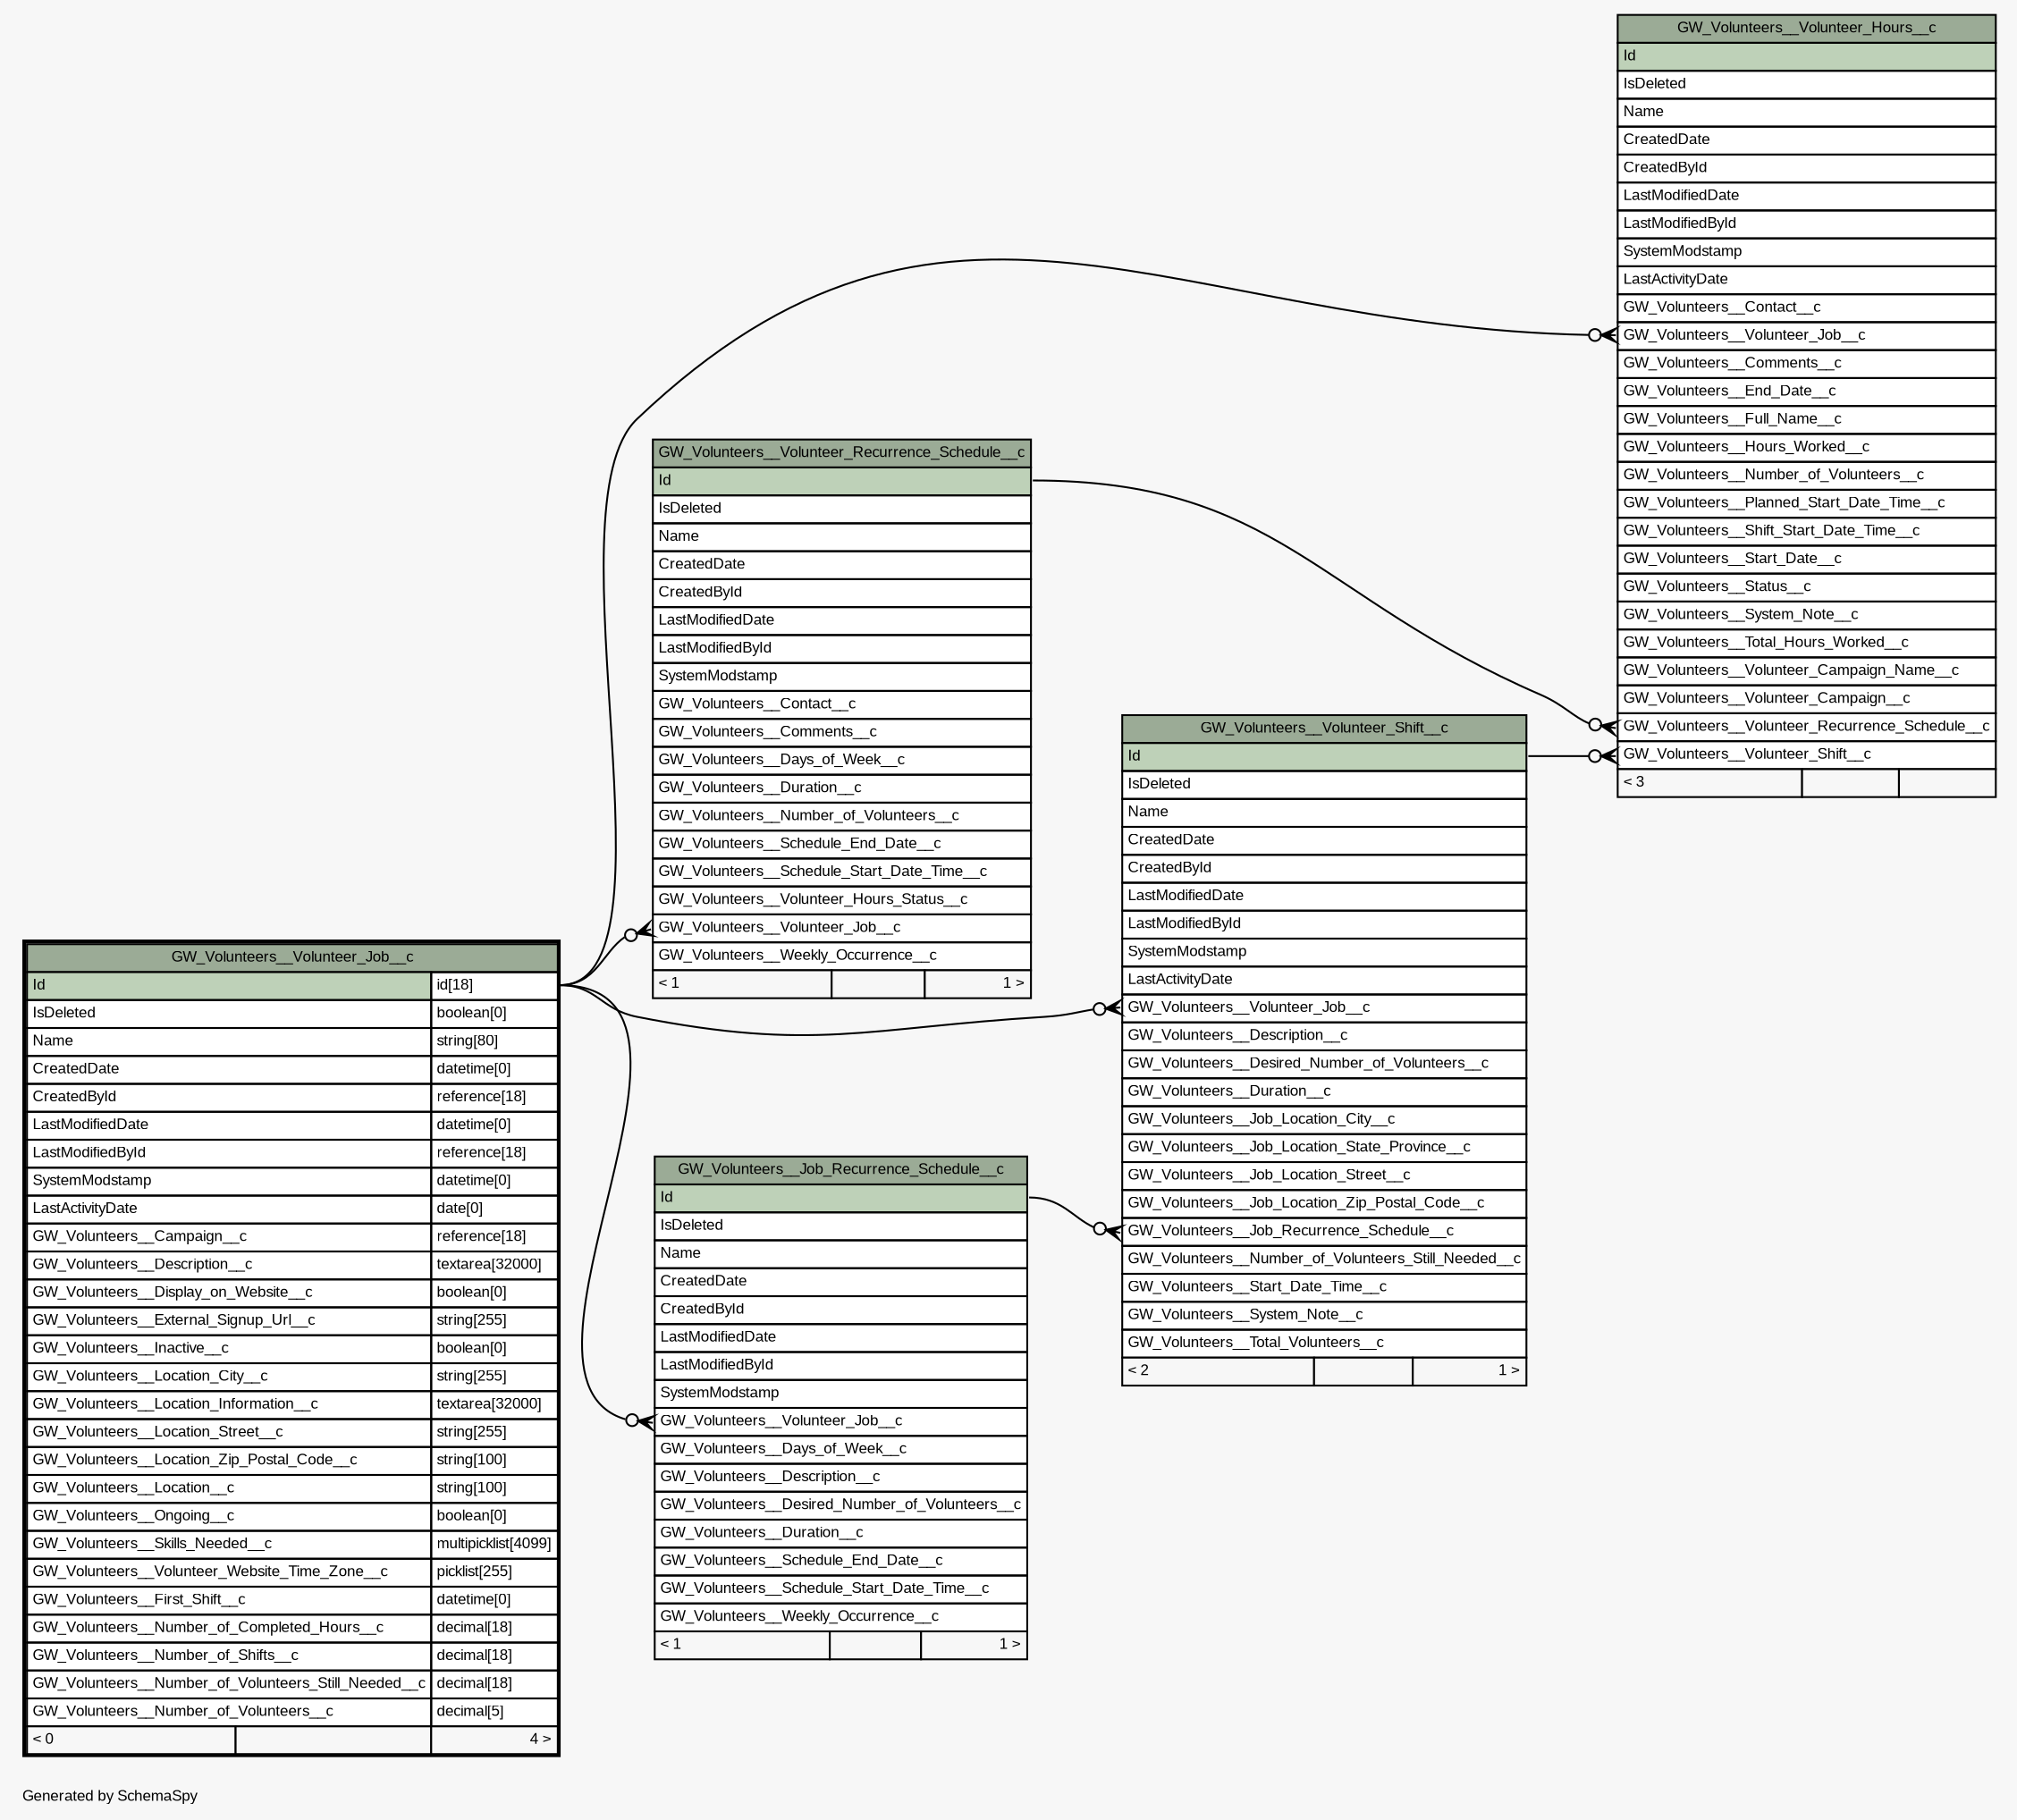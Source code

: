 // dot 2.40.1 on Mac OS X 10.12.6
// SchemaSpy rev 590
digraph "oneDegreeRelationshipsDiagram" {
  graph [
    rankdir="RL"
    bgcolor="#f7f7f7"
    label="\nGenerated by SchemaSpy"
    labeljust="l"
    nodesep="0.18"
    ranksep="0.46"
    fontname="Arial"
    fontsize="8"
  ];
  node [
    fontname="Arial"
    fontsize="8"
    shape="plaintext"
  ];
  edge [
    arrowsize="0.8"
  ];
  "GW_Volunteers__Job_Recurrence_Schedule__c":"GW_Volunteers__Volunteer_Job__c":w -> "GW_Volunteers__Volunteer_Job__c":"Id.type":e [arrowhead=none dir=back arrowtail=crowodot];
  "GW_Volunteers__Volunteer_Hours__c":"GW_Volunteers__Volunteer_Job__c":w -> "GW_Volunteers__Volunteer_Job__c":"Id.type":e [arrowhead=none dir=back arrowtail=crowodot];
  "GW_Volunteers__Volunteer_Hours__c":"GW_Volunteers__Volunteer_Recurrence_Schedule__c":w -> "GW_Volunteers__Volunteer_Recurrence_Schedule__c":"Id":e [arrowhead=none dir=back arrowtail=crowodot];
  "GW_Volunteers__Volunteer_Hours__c":"GW_Volunteers__Volunteer_Shift__c":w -> "GW_Volunteers__Volunteer_Shift__c":"Id":e [arrowhead=none dir=back arrowtail=crowodot];
  "GW_Volunteers__Volunteer_Recurrence_Schedule__c":"GW_Volunteers__Volunteer_Job__c":w -> "GW_Volunteers__Volunteer_Job__c":"Id.type":e [arrowhead=none dir=back arrowtail=crowodot];
  "GW_Volunteers__Volunteer_Shift__c":"GW_Volunteers__Job_Recurrence_Schedule__c":w -> "GW_Volunteers__Job_Recurrence_Schedule__c":"Id":e [arrowhead=none dir=back arrowtail=crowodot];
  "GW_Volunteers__Volunteer_Shift__c":"GW_Volunteers__Volunteer_Job__c":w -> "GW_Volunteers__Volunteer_Job__c":"Id.type":e [arrowhead=none dir=back arrowtail=crowodot];
  "GW_Volunteers__Job_Recurrence_Schedule__c" [
    label=<
    <TABLE BORDER="0" CELLBORDER="1" CELLSPACING="0" BGCOLOR="#ffffff">
      <TR><TD COLSPAN="3" BGCOLOR="#9bab96" ALIGN="CENTER">GW_Volunteers__Job_Recurrence_Schedule__c</TD></TR>
      <TR><TD PORT="Id" COLSPAN="3" BGCOLOR="#bed1b8" ALIGN="LEFT">Id</TD></TR>
      <TR><TD PORT="IsDeleted" COLSPAN="3" ALIGN="LEFT">IsDeleted</TD></TR>
      <TR><TD PORT="Name" COLSPAN="3" ALIGN="LEFT">Name</TD></TR>
      <TR><TD PORT="CreatedDate" COLSPAN="3" ALIGN="LEFT">CreatedDate</TD></TR>
      <TR><TD PORT="CreatedById" COLSPAN="3" ALIGN="LEFT">CreatedById</TD></TR>
      <TR><TD PORT="LastModifiedDate" COLSPAN="3" ALIGN="LEFT">LastModifiedDate</TD></TR>
      <TR><TD PORT="LastModifiedById" COLSPAN="3" ALIGN="LEFT">LastModifiedById</TD></TR>
      <TR><TD PORT="SystemModstamp" COLSPAN="3" ALIGN="LEFT">SystemModstamp</TD></TR>
      <TR><TD PORT="GW_Volunteers__Volunteer_Job__c" COLSPAN="3" ALIGN="LEFT">GW_Volunteers__Volunteer_Job__c</TD></TR>
      <TR><TD PORT="GW_Volunteers__Days_of_Week__c" COLSPAN="3" ALIGN="LEFT">GW_Volunteers__Days_of_Week__c</TD></TR>
      <TR><TD PORT="GW_Volunteers__Description__c" COLSPAN="3" ALIGN="LEFT">GW_Volunteers__Description__c</TD></TR>
      <TR><TD PORT="GW_Volunteers__Desired_Number_of_Volunteers__c" COLSPAN="3" ALIGN="LEFT">GW_Volunteers__Desired_Number_of_Volunteers__c</TD></TR>
      <TR><TD PORT="GW_Volunteers__Duration__c" COLSPAN="3" ALIGN="LEFT">GW_Volunteers__Duration__c</TD></TR>
      <TR><TD PORT="GW_Volunteers__Schedule_End_Date__c" COLSPAN="3" ALIGN="LEFT">GW_Volunteers__Schedule_End_Date__c</TD></TR>
      <TR><TD PORT="GW_Volunteers__Schedule_Start_Date_Time__c" COLSPAN="3" ALIGN="LEFT">GW_Volunteers__Schedule_Start_Date_Time__c</TD></TR>
      <TR><TD PORT="GW_Volunteers__Weekly_Occurrence__c" COLSPAN="3" ALIGN="LEFT">GW_Volunteers__Weekly_Occurrence__c</TD></TR>
      <TR><TD ALIGN="LEFT" BGCOLOR="#f7f7f7">&lt; 1</TD><TD ALIGN="RIGHT" BGCOLOR="#f7f7f7">  </TD><TD ALIGN="RIGHT" BGCOLOR="#f7f7f7">1 &gt;</TD></TR>
    </TABLE>>
    URL="GW_Volunteers__Job_Recurrence_Schedule__c.html"
    tooltip="GW_Volunteers__Job_Recurrence_Schedule__c"
  ];
  "GW_Volunteers__Volunteer_Hours__c" [
    label=<
    <TABLE BORDER="0" CELLBORDER="1" CELLSPACING="0" BGCOLOR="#ffffff">
      <TR><TD COLSPAN="3" BGCOLOR="#9bab96" ALIGN="CENTER">GW_Volunteers__Volunteer_Hours__c</TD></TR>
      <TR><TD PORT="Id" COLSPAN="3" BGCOLOR="#bed1b8" ALIGN="LEFT">Id</TD></TR>
      <TR><TD PORT="IsDeleted" COLSPAN="3" ALIGN="LEFT">IsDeleted</TD></TR>
      <TR><TD PORT="Name" COLSPAN="3" ALIGN="LEFT">Name</TD></TR>
      <TR><TD PORT="CreatedDate" COLSPAN="3" ALIGN="LEFT">CreatedDate</TD></TR>
      <TR><TD PORT="CreatedById" COLSPAN="3" ALIGN="LEFT">CreatedById</TD></TR>
      <TR><TD PORT="LastModifiedDate" COLSPAN="3" ALIGN="LEFT">LastModifiedDate</TD></TR>
      <TR><TD PORT="LastModifiedById" COLSPAN="3" ALIGN="LEFT">LastModifiedById</TD></TR>
      <TR><TD PORT="SystemModstamp" COLSPAN="3" ALIGN="LEFT">SystemModstamp</TD></TR>
      <TR><TD PORT="LastActivityDate" COLSPAN="3" ALIGN="LEFT">LastActivityDate</TD></TR>
      <TR><TD PORT="GW_Volunteers__Contact__c" COLSPAN="3" ALIGN="LEFT">GW_Volunteers__Contact__c</TD></TR>
      <TR><TD PORT="GW_Volunteers__Volunteer_Job__c" COLSPAN="3" ALIGN="LEFT">GW_Volunteers__Volunteer_Job__c</TD></TR>
      <TR><TD PORT="GW_Volunteers__Comments__c" COLSPAN="3" ALIGN="LEFT">GW_Volunteers__Comments__c</TD></TR>
      <TR><TD PORT="GW_Volunteers__End_Date__c" COLSPAN="3" ALIGN="LEFT">GW_Volunteers__End_Date__c</TD></TR>
      <TR><TD PORT="GW_Volunteers__Full_Name__c" COLSPAN="3" ALIGN="LEFT">GW_Volunteers__Full_Name__c</TD></TR>
      <TR><TD PORT="GW_Volunteers__Hours_Worked__c" COLSPAN="3" ALIGN="LEFT">GW_Volunteers__Hours_Worked__c</TD></TR>
      <TR><TD PORT="GW_Volunteers__Number_of_Volunteers__c" COLSPAN="3" ALIGN="LEFT">GW_Volunteers__Number_of_Volunteers__c</TD></TR>
      <TR><TD PORT="GW_Volunteers__Planned_Start_Date_Time__c" COLSPAN="3" ALIGN="LEFT">GW_Volunteers__Planned_Start_Date_Time__c</TD></TR>
      <TR><TD PORT="GW_Volunteers__Shift_Start_Date_Time__c" COLSPAN="3" ALIGN="LEFT">GW_Volunteers__Shift_Start_Date_Time__c</TD></TR>
      <TR><TD PORT="GW_Volunteers__Start_Date__c" COLSPAN="3" ALIGN="LEFT">GW_Volunteers__Start_Date__c</TD></TR>
      <TR><TD PORT="GW_Volunteers__Status__c" COLSPAN="3" ALIGN="LEFT">GW_Volunteers__Status__c</TD></TR>
      <TR><TD PORT="GW_Volunteers__System_Note__c" COLSPAN="3" ALIGN="LEFT">GW_Volunteers__System_Note__c</TD></TR>
      <TR><TD PORT="GW_Volunteers__Total_Hours_Worked__c" COLSPAN="3" ALIGN="LEFT">GW_Volunteers__Total_Hours_Worked__c</TD></TR>
      <TR><TD PORT="GW_Volunteers__Volunteer_Campaign_Name__c" COLSPAN="3" ALIGN="LEFT">GW_Volunteers__Volunteer_Campaign_Name__c</TD></TR>
      <TR><TD PORT="GW_Volunteers__Volunteer_Campaign__c" COLSPAN="3" ALIGN="LEFT">GW_Volunteers__Volunteer_Campaign__c</TD></TR>
      <TR><TD PORT="GW_Volunteers__Volunteer_Recurrence_Schedule__c" COLSPAN="3" ALIGN="LEFT">GW_Volunteers__Volunteer_Recurrence_Schedule__c</TD></TR>
      <TR><TD PORT="GW_Volunteers__Volunteer_Shift__c" COLSPAN="3" ALIGN="LEFT">GW_Volunteers__Volunteer_Shift__c</TD></TR>
      <TR><TD ALIGN="LEFT" BGCOLOR="#f7f7f7">&lt; 3</TD><TD ALIGN="RIGHT" BGCOLOR="#f7f7f7">  </TD><TD ALIGN="RIGHT" BGCOLOR="#f7f7f7">  </TD></TR>
    </TABLE>>
    URL="GW_Volunteers__Volunteer_Hours__c.html"
    tooltip="GW_Volunteers__Volunteer_Hours__c"
  ];
  "GW_Volunteers__Volunteer_Job__c" [
    label=<
    <TABLE BORDER="2" CELLBORDER="1" CELLSPACING="0" BGCOLOR="#ffffff">
      <TR><TD COLSPAN="3" BGCOLOR="#9bab96" ALIGN="CENTER">GW_Volunteers__Volunteer_Job__c</TD></TR>
      <TR><TD PORT="Id" COLSPAN="2" BGCOLOR="#bed1b8" ALIGN="LEFT">Id</TD><TD PORT="Id.type" ALIGN="LEFT">id[18]</TD></TR>
      <TR><TD PORT="IsDeleted" COLSPAN="2" ALIGN="LEFT">IsDeleted</TD><TD PORT="IsDeleted.type" ALIGN="LEFT">boolean[0]</TD></TR>
      <TR><TD PORT="Name" COLSPAN="2" ALIGN="LEFT">Name</TD><TD PORT="Name.type" ALIGN="LEFT">string[80]</TD></TR>
      <TR><TD PORT="CreatedDate" COLSPAN="2" ALIGN="LEFT">CreatedDate</TD><TD PORT="CreatedDate.type" ALIGN="LEFT">datetime[0]</TD></TR>
      <TR><TD PORT="CreatedById" COLSPAN="2" ALIGN="LEFT">CreatedById</TD><TD PORT="CreatedById.type" ALIGN="LEFT">reference[18]</TD></TR>
      <TR><TD PORT="LastModifiedDate" COLSPAN="2" ALIGN="LEFT">LastModifiedDate</TD><TD PORT="LastModifiedDate.type" ALIGN="LEFT">datetime[0]</TD></TR>
      <TR><TD PORT="LastModifiedById" COLSPAN="2" ALIGN="LEFT">LastModifiedById</TD><TD PORT="LastModifiedById.type" ALIGN="LEFT">reference[18]</TD></TR>
      <TR><TD PORT="SystemModstamp" COLSPAN="2" ALIGN="LEFT">SystemModstamp</TD><TD PORT="SystemModstamp.type" ALIGN="LEFT">datetime[0]</TD></TR>
      <TR><TD PORT="LastActivityDate" COLSPAN="2" ALIGN="LEFT">LastActivityDate</TD><TD PORT="LastActivityDate.type" ALIGN="LEFT">date[0]</TD></TR>
      <TR><TD PORT="GW_Volunteers__Campaign__c" COLSPAN="2" ALIGN="LEFT">GW_Volunteers__Campaign__c</TD><TD PORT="GW_Volunteers__Campaign__c.type" ALIGN="LEFT">reference[18]</TD></TR>
      <TR><TD PORT="GW_Volunteers__Description__c" COLSPAN="2" ALIGN="LEFT">GW_Volunteers__Description__c</TD><TD PORT="GW_Volunteers__Description__c.type" ALIGN="LEFT">textarea[32000]</TD></TR>
      <TR><TD PORT="GW_Volunteers__Display_on_Website__c" COLSPAN="2" ALIGN="LEFT">GW_Volunteers__Display_on_Website__c</TD><TD PORT="GW_Volunteers__Display_on_Website__c.type" ALIGN="LEFT">boolean[0]</TD></TR>
      <TR><TD PORT="GW_Volunteers__External_Signup_Url__c" COLSPAN="2" ALIGN="LEFT">GW_Volunteers__External_Signup_Url__c</TD><TD PORT="GW_Volunteers__External_Signup_Url__c.type" ALIGN="LEFT">string[255]</TD></TR>
      <TR><TD PORT="GW_Volunteers__Inactive__c" COLSPAN="2" ALIGN="LEFT">GW_Volunteers__Inactive__c</TD><TD PORT="GW_Volunteers__Inactive__c.type" ALIGN="LEFT">boolean[0]</TD></TR>
      <TR><TD PORT="GW_Volunteers__Location_City__c" COLSPAN="2" ALIGN="LEFT">GW_Volunteers__Location_City__c</TD><TD PORT="GW_Volunteers__Location_City__c.type" ALIGN="LEFT">string[255]</TD></TR>
      <TR><TD PORT="GW_Volunteers__Location_Information__c" COLSPAN="2" ALIGN="LEFT">GW_Volunteers__Location_Information__c</TD><TD PORT="GW_Volunteers__Location_Information__c.type" ALIGN="LEFT">textarea[32000]</TD></TR>
      <TR><TD PORT="GW_Volunteers__Location_Street__c" COLSPAN="2" ALIGN="LEFT">GW_Volunteers__Location_Street__c</TD><TD PORT="GW_Volunteers__Location_Street__c.type" ALIGN="LEFT">string[255]</TD></TR>
      <TR><TD PORT="GW_Volunteers__Location_Zip_Postal_Code__c" COLSPAN="2" ALIGN="LEFT">GW_Volunteers__Location_Zip_Postal_Code__c</TD><TD PORT="GW_Volunteers__Location_Zip_Postal_Code__c.type" ALIGN="LEFT">string[100]</TD></TR>
      <TR><TD PORT="GW_Volunteers__Location__c" COLSPAN="2" ALIGN="LEFT">GW_Volunteers__Location__c</TD><TD PORT="GW_Volunteers__Location__c.type" ALIGN="LEFT">string[100]</TD></TR>
      <TR><TD PORT="GW_Volunteers__Ongoing__c" COLSPAN="2" ALIGN="LEFT">GW_Volunteers__Ongoing__c</TD><TD PORT="GW_Volunteers__Ongoing__c.type" ALIGN="LEFT">boolean[0]</TD></TR>
      <TR><TD PORT="GW_Volunteers__Skills_Needed__c" COLSPAN="2" ALIGN="LEFT">GW_Volunteers__Skills_Needed__c</TD><TD PORT="GW_Volunteers__Skills_Needed__c.type" ALIGN="LEFT">multipicklist[4099]</TD></TR>
      <TR><TD PORT="GW_Volunteers__Volunteer_Website_Time_Zone__c" COLSPAN="2" ALIGN="LEFT">GW_Volunteers__Volunteer_Website_Time_Zone__c</TD><TD PORT="GW_Volunteers__Volunteer_Website_Time_Zone__c.type" ALIGN="LEFT">picklist[255]</TD></TR>
      <TR><TD PORT="GW_Volunteers__First_Shift__c" COLSPAN="2" ALIGN="LEFT">GW_Volunteers__First_Shift__c</TD><TD PORT="GW_Volunteers__First_Shift__c.type" ALIGN="LEFT">datetime[0]</TD></TR>
      <TR><TD PORT="GW_Volunteers__Number_of_Completed_Hours__c" COLSPAN="2" ALIGN="LEFT">GW_Volunteers__Number_of_Completed_Hours__c</TD><TD PORT="GW_Volunteers__Number_of_Completed_Hours__c.type" ALIGN="LEFT">decimal[18]</TD></TR>
      <TR><TD PORT="GW_Volunteers__Number_of_Shifts__c" COLSPAN="2" ALIGN="LEFT">GW_Volunteers__Number_of_Shifts__c</TD><TD PORT="GW_Volunteers__Number_of_Shifts__c.type" ALIGN="LEFT">decimal[18]</TD></TR>
      <TR><TD PORT="GW_Volunteers__Number_of_Volunteers_Still_Needed__c" COLSPAN="2" ALIGN="LEFT">GW_Volunteers__Number_of_Volunteers_Still_Needed__c</TD><TD PORT="GW_Volunteers__Number_of_Volunteers_Still_Needed__c.type" ALIGN="LEFT">decimal[18]</TD></TR>
      <TR><TD PORT="GW_Volunteers__Number_of_Volunteers__c" COLSPAN="2" ALIGN="LEFT">GW_Volunteers__Number_of_Volunteers__c</TD><TD PORT="GW_Volunteers__Number_of_Volunteers__c.type" ALIGN="LEFT">decimal[5]</TD></TR>
      <TR><TD ALIGN="LEFT" BGCOLOR="#f7f7f7">&lt; 0</TD><TD ALIGN="RIGHT" BGCOLOR="#f7f7f7">  </TD><TD ALIGN="RIGHT" BGCOLOR="#f7f7f7">4 &gt;</TD></TR>
    </TABLE>>
    URL="GW_Volunteers__Volunteer_Job__c.html"
    tooltip="GW_Volunteers__Volunteer_Job__c"
  ];
  "GW_Volunteers__Volunteer_Recurrence_Schedule__c" [
    label=<
    <TABLE BORDER="0" CELLBORDER="1" CELLSPACING="0" BGCOLOR="#ffffff">
      <TR><TD COLSPAN="3" BGCOLOR="#9bab96" ALIGN="CENTER">GW_Volunteers__Volunteer_Recurrence_Schedule__c</TD></TR>
      <TR><TD PORT="Id" COLSPAN="3" BGCOLOR="#bed1b8" ALIGN="LEFT">Id</TD></TR>
      <TR><TD PORT="IsDeleted" COLSPAN="3" ALIGN="LEFT">IsDeleted</TD></TR>
      <TR><TD PORT="Name" COLSPAN="3" ALIGN="LEFT">Name</TD></TR>
      <TR><TD PORT="CreatedDate" COLSPAN="3" ALIGN="LEFT">CreatedDate</TD></TR>
      <TR><TD PORT="CreatedById" COLSPAN="3" ALIGN="LEFT">CreatedById</TD></TR>
      <TR><TD PORT="LastModifiedDate" COLSPAN="3" ALIGN="LEFT">LastModifiedDate</TD></TR>
      <TR><TD PORT="LastModifiedById" COLSPAN="3" ALIGN="LEFT">LastModifiedById</TD></TR>
      <TR><TD PORT="SystemModstamp" COLSPAN="3" ALIGN="LEFT">SystemModstamp</TD></TR>
      <TR><TD PORT="GW_Volunteers__Contact__c" COLSPAN="3" ALIGN="LEFT">GW_Volunteers__Contact__c</TD></TR>
      <TR><TD PORT="GW_Volunteers__Comments__c" COLSPAN="3" ALIGN="LEFT">GW_Volunteers__Comments__c</TD></TR>
      <TR><TD PORT="GW_Volunteers__Days_of_Week__c" COLSPAN="3" ALIGN="LEFT">GW_Volunteers__Days_of_Week__c</TD></TR>
      <TR><TD PORT="GW_Volunteers__Duration__c" COLSPAN="3" ALIGN="LEFT">GW_Volunteers__Duration__c</TD></TR>
      <TR><TD PORT="GW_Volunteers__Number_of_Volunteers__c" COLSPAN="3" ALIGN="LEFT">GW_Volunteers__Number_of_Volunteers__c</TD></TR>
      <TR><TD PORT="GW_Volunteers__Schedule_End_Date__c" COLSPAN="3" ALIGN="LEFT">GW_Volunteers__Schedule_End_Date__c</TD></TR>
      <TR><TD PORT="GW_Volunteers__Schedule_Start_Date_Time__c" COLSPAN="3" ALIGN="LEFT">GW_Volunteers__Schedule_Start_Date_Time__c</TD></TR>
      <TR><TD PORT="GW_Volunteers__Volunteer_Hours_Status__c" COLSPAN="3" ALIGN="LEFT">GW_Volunteers__Volunteer_Hours_Status__c</TD></TR>
      <TR><TD PORT="GW_Volunteers__Volunteer_Job__c" COLSPAN="3" ALIGN="LEFT">GW_Volunteers__Volunteer_Job__c</TD></TR>
      <TR><TD PORT="GW_Volunteers__Weekly_Occurrence__c" COLSPAN="3" ALIGN="LEFT">GW_Volunteers__Weekly_Occurrence__c</TD></TR>
      <TR><TD ALIGN="LEFT" BGCOLOR="#f7f7f7">&lt; 1</TD><TD ALIGN="RIGHT" BGCOLOR="#f7f7f7">  </TD><TD ALIGN="RIGHT" BGCOLOR="#f7f7f7">1 &gt;</TD></TR>
    </TABLE>>
    URL="GW_Volunteers__Volunteer_Recurrence_Schedule__c.html"
    tooltip="GW_Volunteers__Volunteer_Recurrence_Schedule__c"
  ];
  "GW_Volunteers__Volunteer_Shift__c" [
    label=<
    <TABLE BORDER="0" CELLBORDER="1" CELLSPACING="0" BGCOLOR="#ffffff">
      <TR><TD COLSPAN="3" BGCOLOR="#9bab96" ALIGN="CENTER">GW_Volunteers__Volunteer_Shift__c</TD></TR>
      <TR><TD PORT="Id" COLSPAN="3" BGCOLOR="#bed1b8" ALIGN="LEFT">Id</TD></TR>
      <TR><TD PORT="IsDeleted" COLSPAN="3" ALIGN="LEFT">IsDeleted</TD></TR>
      <TR><TD PORT="Name" COLSPAN="3" ALIGN="LEFT">Name</TD></TR>
      <TR><TD PORT="CreatedDate" COLSPAN="3" ALIGN="LEFT">CreatedDate</TD></TR>
      <TR><TD PORT="CreatedById" COLSPAN="3" ALIGN="LEFT">CreatedById</TD></TR>
      <TR><TD PORT="LastModifiedDate" COLSPAN="3" ALIGN="LEFT">LastModifiedDate</TD></TR>
      <TR><TD PORT="LastModifiedById" COLSPAN="3" ALIGN="LEFT">LastModifiedById</TD></TR>
      <TR><TD PORT="SystemModstamp" COLSPAN="3" ALIGN="LEFT">SystemModstamp</TD></TR>
      <TR><TD PORT="LastActivityDate" COLSPAN="3" ALIGN="LEFT">LastActivityDate</TD></TR>
      <TR><TD PORT="GW_Volunteers__Volunteer_Job__c" COLSPAN="3" ALIGN="LEFT">GW_Volunteers__Volunteer_Job__c</TD></TR>
      <TR><TD PORT="GW_Volunteers__Description__c" COLSPAN="3" ALIGN="LEFT">GW_Volunteers__Description__c</TD></TR>
      <TR><TD PORT="GW_Volunteers__Desired_Number_of_Volunteers__c" COLSPAN="3" ALIGN="LEFT">GW_Volunteers__Desired_Number_of_Volunteers__c</TD></TR>
      <TR><TD PORT="GW_Volunteers__Duration__c" COLSPAN="3" ALIGN="LEFT">GW_Volunteers__Duration__c</TD></TR>
      <TR><TD PORT="GW_Volunteers__Job_Location_City__c" COLSPAN="3" ALIGN="LEFT">GW_Volunteers__Job_Location_City__c</TD></TR>
      <TR><TD PORT="GW_Volunteers__Job_Location_State_Province__c" COLSPAN="3" ALIGN="LEFT">GW_Volunteers__Job_Location_State_Province__c</TD></TR>
      <TR><TD PORT="GW_Volunteers__Job_Location_Street__c" COLSPAN="3" ALIGN="LEFT">GW_Volunteers__Job_Location_Street__c</TD></TR>
      <TR><TD PORT="GW_Volunteers__Job_Location_Zip_Postal_Code__c" COLSPAN="3" ALIGN="LEFT">GW_Volunteers__Job_Location_Zip_Postal_Code__c</TD></TR>
      <TR><TD PORT="GW_Volunteers__Job_Recurrence_Schedule__c" COLSPAN="3" ALIGN="LEFT">GW_Volunteers__Job_Recurrence_Schedule__c</TD></TR>
      <TR><TD PORT="GW_Volunteers__Number_of_Volunteers_Still_Needed__c" COLSPAN="3" ALIGN="LEFT">GW_Volunteers__Number_of_Volunteers_Still_Needed__c</TD></TR>
      <TR><TD PORT="GW_Volunteers__Start_Date_Time__c" COLSPAN="3" ALIGN="LEFT">GW_Volunteers__Start_Date_Time__c</TD></TR>
      <TR><TD PORT="GW_Volunteers__System_Note__c" COLSPAN="3" ALIGN="LEFT">GW_Volunteers__System_Note__c</TD></TR>
      <TR><TD PORT="GW_Volunteers__Total_Volunteers__c" COLSPAN="3" ALIGN="LEFT">GW_Volunteers__Total_Volunteers__c</TD></TR>
      <TR><TD ALIGN="LEFT" BGCOLOR="#f7f7f7">&lt; 2</TD><TD ALIGN="RIGHT" BGCOLOR="#f7f7f7">  </TD><TD ALIGN="RIGHT" BGCOLOR="#f7f7f7">1 &gt;</TD></TR>
    </TABLE>>
    URL="GW_Volunteers__Volunteer_Shift__c.html"
    tooltip="GW_Volunteers__Volunteer_Shift__c"
  ];
}
